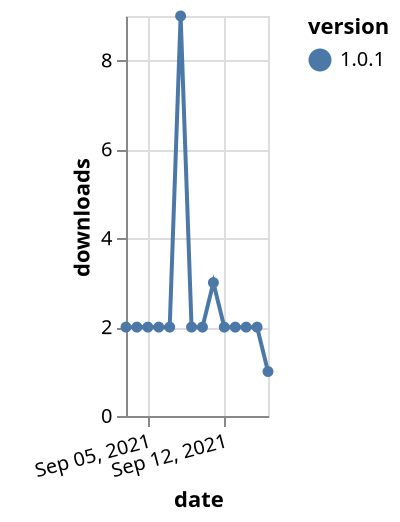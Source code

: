 {"$schema": "https://vega.github.io/schema/vega-lite/v5.json", "description": "A simple bar chart with embedded data.", "data": {"values": [{"date": "2021-09-03", "total": 4081, "delta": 2, "version": "1.0.1"}, {"date": "2021-09-04", "total": 4083, "delta": 2, "version": "1.0.1"}, {"date": "2021-09-05", "total": 4085, "delta": 2, "version": "1.0.1"}, {"date": "2021-09-06", "total": 4087, "delta": 2, "version": "1.0.1"}, {"date": "2021-09-07", "total": 4089, "delta": 2, "version": "1.0.1"}, {"date": "2021-09-08", "total": 4098, "delta": 9, "version": "1.0.1"}, {"date": "2021-09-09", "total": 4100, "delta": 2, "version": "1.0.1"}, {"date": "2021-09-10", "total": 4102, "delta": 2, "version": "1.0.1"}, {"date": "2021-09-11", "total": 4105, "delta": 3, "version": "1.0.1"}, {"date": "2021-09-12", "total": 4107, "delta": 2, "version": "1.0.1"}, {"date": "2021-09-13", "total": 4109, "delta": 2, "version": "1.0.1"}, {"date": "2021-09-14", "total": 4111, "delta": 2, "version": "1.0.1"}, {"date": "2021-09-15", "total": 4113, "delta": 2, "version": "1.0.1"}, {"date": "2021-09-16", "total": 4114, "delta": 1, "version": "1.0.1"}]}, "width": "container", "mark": {"type": "line", "point": {"filled": true}}, "encoding": {"x": {"field": "date", "type": "temporal", "timeUnit": "yearmonthdate", "title": "date", "axis": {"labelAngle": -15}}, "y": {"field": "delta", "type": "quantitative", "title": "downloads"}, "color": {"field": "version", "type": "nominal"}, "tooltip": {"field": "delta"}}}